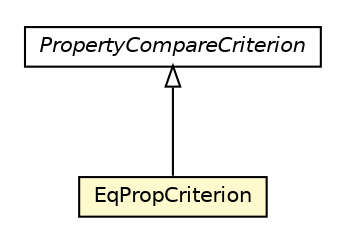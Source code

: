 #!/usr/local/bin/dot
#
# Class diagram 
# Generated by UMLGraph version R5_6_6-8-g8d7759 (http://www.umlgraph.org/)
#

digraph G {
	edge [fontname="Helvetica",fontsize=10,labelfontname="Helvetica",labelfontsize=10];
	node [fontname="Helvetica",fontsize=10,shape=plaintext];
	nodesep=0.25;
	ranksep=0.5;
	// org.dayatang.domain.internal.repo.PropertyCompareCriterion
	c49290 [label=<<table title="org.dayatang.domain.internal.repo.PropertyCompareCriterion" border="0" cellborder="1" cellspacing="0" cellpadding="2" port="p" href="./PropertyCompareCriterion.html">
		<tr><td><table border="0" cellspacing="0" cellpadding="1">
<tr><td align="center" balign="center"><font face="Helvetica-Oblique"> PropertyCompareCriterion </font></td></tr>
		</table></td></tr>
		</table>>, URL="./PropertyCompareCriterion.html", fontname="Helvetica", fontcolor="black", fontsize=10.0];
	// org.dayatang.domain.internal.repo.EqPropCriterion
	c49309 [label=<<table title="org.dayatang.domain.internal.repo.EqPropCriterion" border="0" cellborder="1" cellspacing="0" cellpadding="2" port="p" bgcolor="lemonChiffon" href="./EqPropCriterion.html">
		<tr><td><table border="0" cellspacing="0" cellpadding="1">
<tr><td align="center" balign="center"> EqPropCriterion </td></tr>
		</table></td></tr>
		</table>>, URL="./EqPropCriterion.html", fontname="Helvetica", fontcolor="black", fontsize=10.0];
	//org.dayatang.domain.internal.repo.EqPropCriterion extends org.dayatang.domain.internal.repo.PropertyCompareCriterion
	c49290:p -> c49309:p [dir=back,arrowtail=empty];
}

